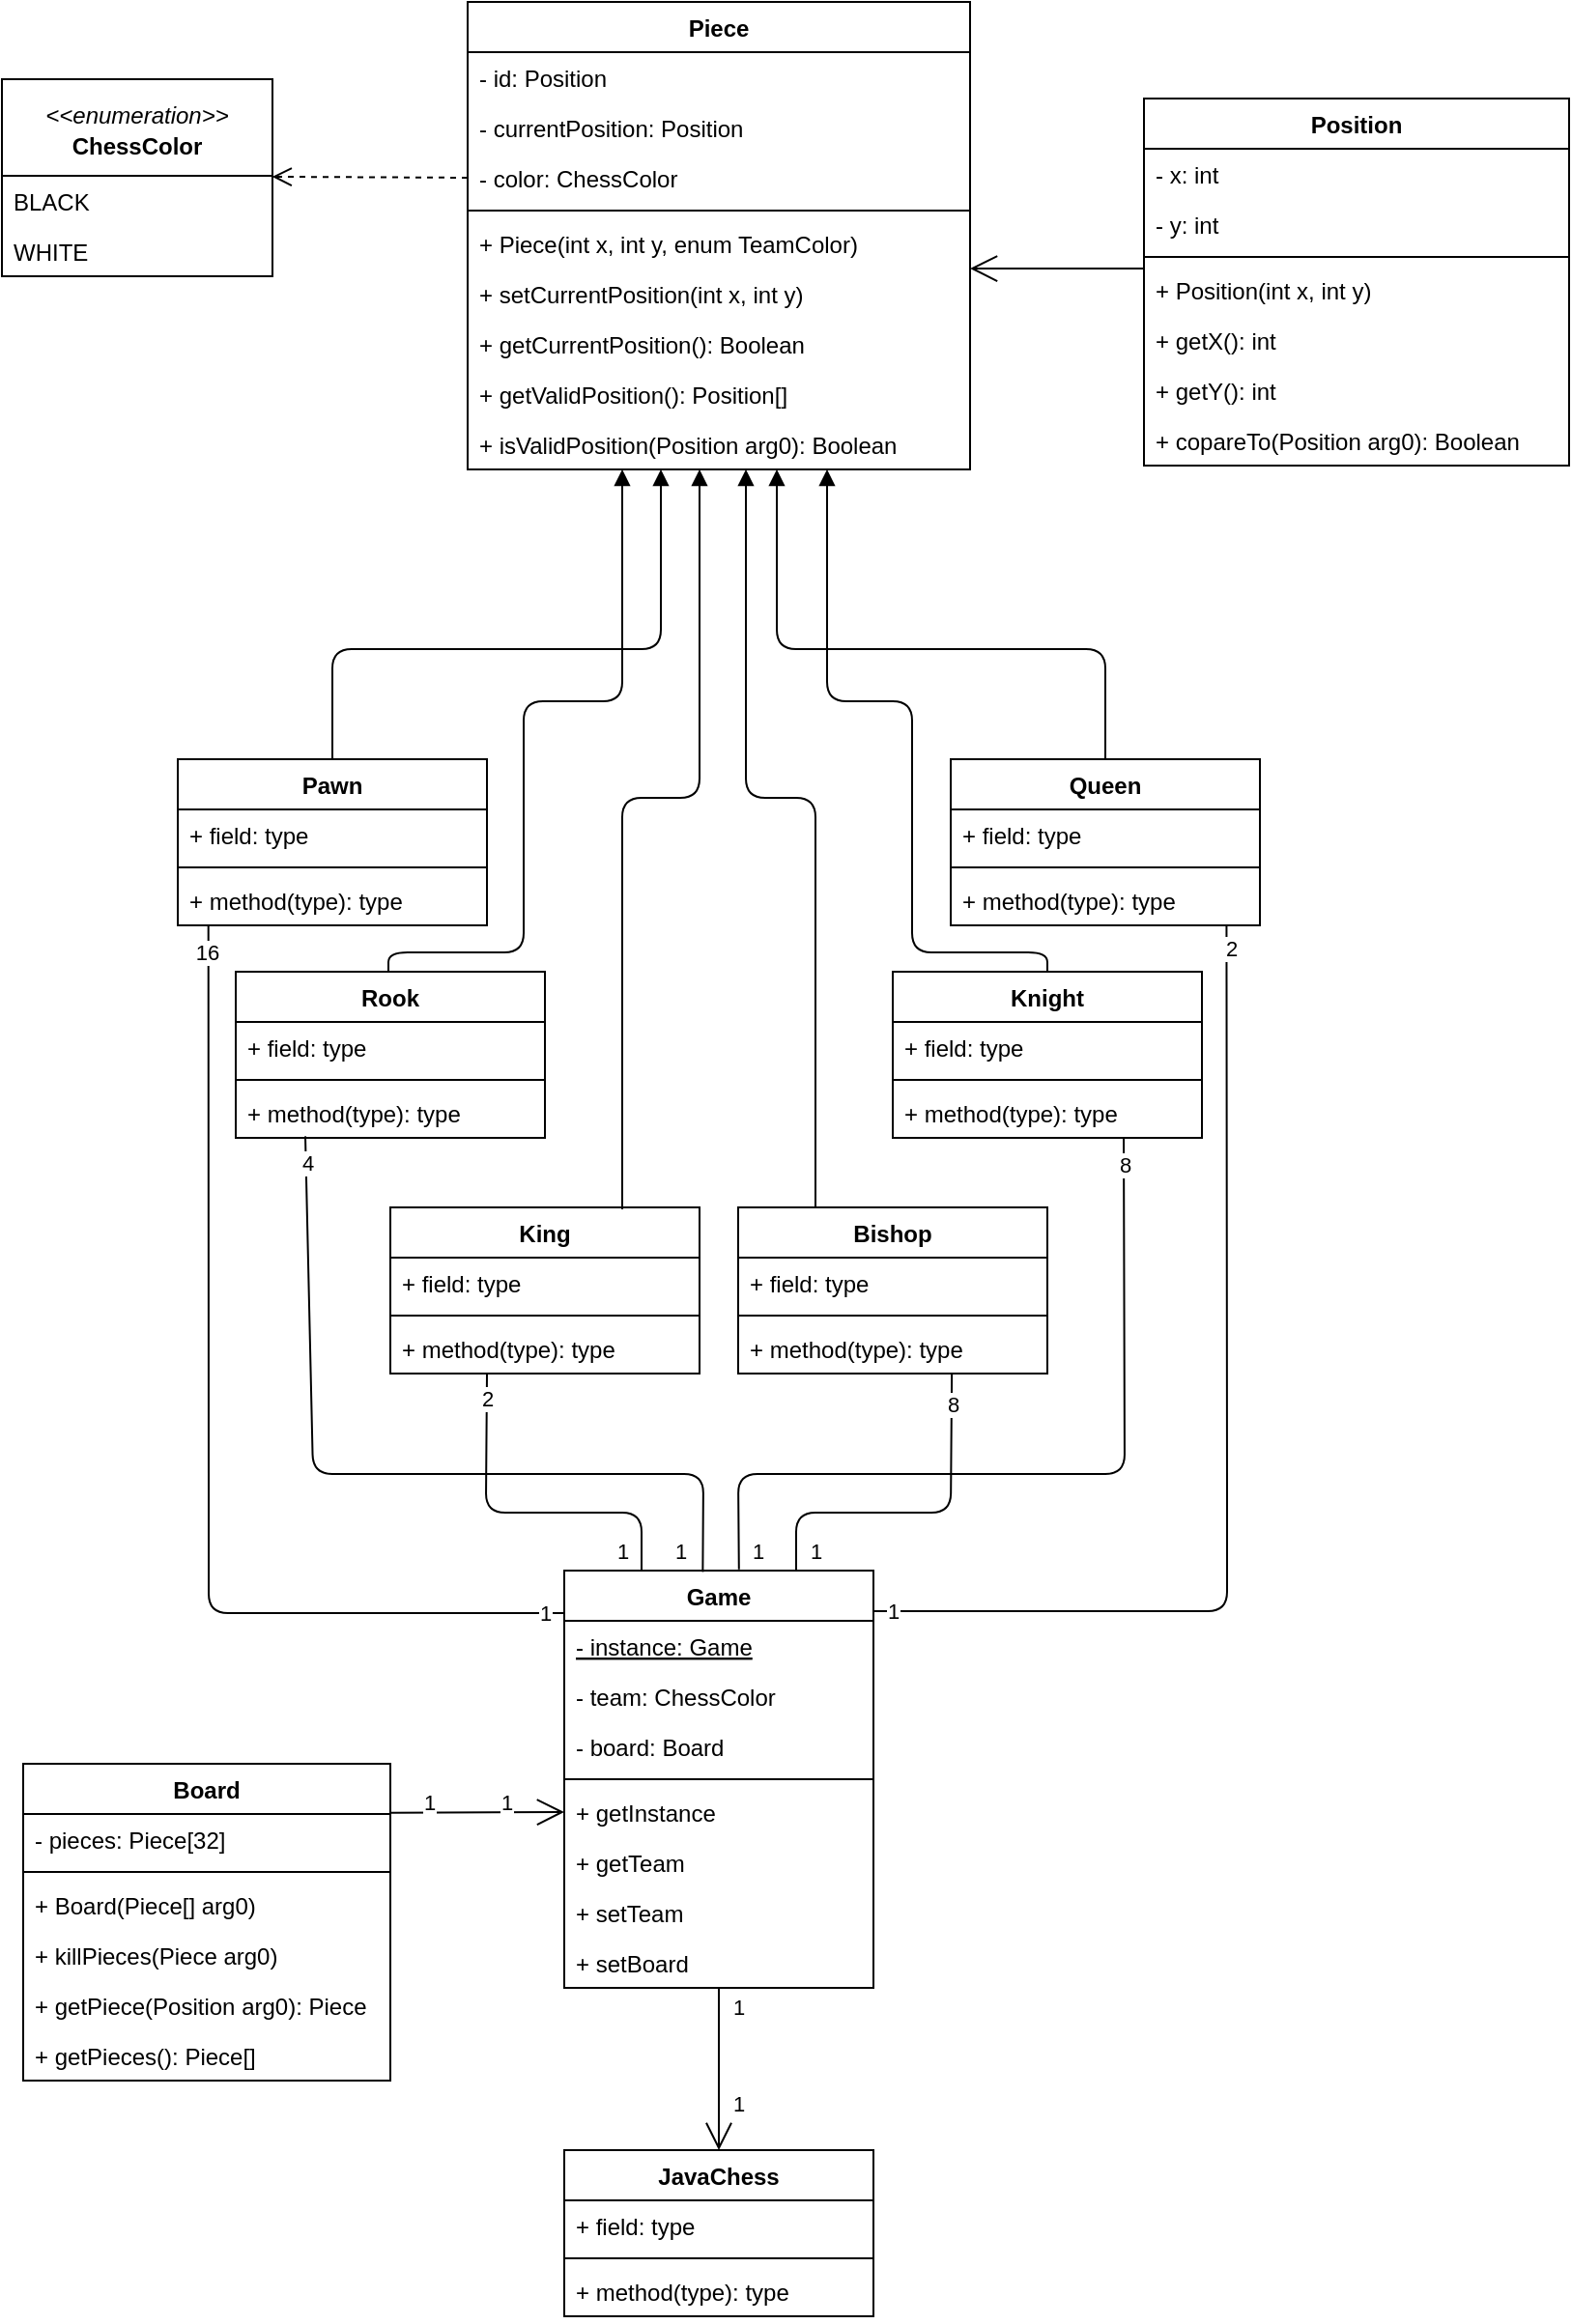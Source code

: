<mxfile version="15.1.4" type="device"><diagram id="QiO1Wd_Hvcqk1EZPamI7" name="Page-1"><mxGraphModel dx="1963" dy="2552" grid="1" gridSize="10" guides="1" tooltips="1" connect="1" arrows="1" fold="1" page="1" pageScale="1" pageWidth="827" pageHeight="1169" math="0" shadow="0"><root><mxCell id="0"/><mxCell id="1" parent="0"/><mxCell id="n-QpUPMGMbVqNo4bRFKj-1" value="Piece" style="swimlane;fontStyle=1;align=center;verticalAlign=top;childLayout=stackLayout;horizontal=1;startSize=26;horizontalStack=0;resizeParent=1;resizeParentMax=0;resizeLast=0;collapsible=1;marginBottom=0;" parent="1" vertex="1"><mxGeometry x="671" y="-502" width="260" height="242" as="geometry"><mxRectangle x="320" y="60" width="70" height="26" as="alternateBounds"/></mxGeometry></mxCell><mxCell id="n-QpUPMGMbVqNo4bRFKj-74" value="- id: Position" style="text;strokeColor=none;fillColor=none;align=left;verticalAlign=top;spacingLeft=4;spacingRight=4;overflow=hidden;rotatable=0;points=[[0,0.5],[1,0.5]];portConstraint=eastwest;" parent="n-QpUPMGMbVqNo4bRFKj-1" vertex="1"><mxGeometry y="26" width="260" height="26" as="geometry"/></mxCell><mxCell id="-I5WOuQX6gCvsFCNPDKH-1" value="- currentPosition: Position" style="text;strokeColor=none;fillColor=none;align=left;verticalAlign=top;spacingLeft=4;spacingRight=4;overflow=hidden;rotatable=0;points=[[0,0.5],[1,0.5]];portConstraint=eastwest;" parent="n-QpUPMGMbVqNo4bRFKj-1" vertex="1"><mxGeometry y="52" width="260" height="26" as="geometry"/></mxCell><mxCell id="y1pp2kPINJk6-udKGznK-7" value="- color: ChessColor" style="text;strokeColor=none;fillColor=none;align=left;verticalAlign=top;spacingLeft=4;spacingRight=4;overflow=hidden;rotatable=0;points=[[0,0.5],[1,0.5]];portConstraint=eastwest;" vertex="1" parent="n-QpUPMGMbVqNo4bRFKj-1"><mxGeometry y="78" width="260" height="26" as="geometry"/></mxCell><mxCell id="n-QpUPMGMbVqNo4bRFKj-3" value="" style="line;strokeWidth=1;fillColor=none;align=left;verticalAlign=middle;spacingTop=-1;spacingLeft=3;spacingRight=3;rotatable=0;labelPosition=right;points=[];portConstraint=eastwest;" parent="n-QpUPMGMbVqNo4bRFKj-1" vertex="1"><mxGeometry y="104" width="260" height="8" as="geometry"/></mxCell><mxCell id="n-QpUPMGMbVqNo4bRFKj-4" value="+ Piece(int x, int y, enum TeamColor)" style="text;strokeColor=none;fillColor=none;align=left;verticalAlign=top;spacingLeft=4;spacingRight=4;overflow=hidden;rotatable=0;points=[[0,0.5],[1,0.5]];portConstraint=eastwest;" parent="n-QpUPMGMbVqNo4bRFKj-1" vertex="1"><mxGeometry y="112" width="260" height="26" as="geometry"/></mxCell><mxCell id="-I5WOuQX6gCvsFCNPDKH-3" value="+ setCurrentPosition(int x, int y)" style="text;strokeColor=none;fillColor=none;align=left;verticalAlign=top;spacingLeft=4;spacingRight=4;overflow=hidden;rotatable=0;points=[[0,0.5],[1,0.5]];portConstraint=eastwest;" parent="n-QpUPMGMbVqNo4bRFKj-1" vertex="1"><mxGeometry y="138" width="260" height="26" as="geometry"/></mxCell><mxCell id="n-QpUPMGMbVqNo4bRFKj-75" value="+ getCurrentPosition(): Boolean" style="text;strokeColor=none;fillColor=none;align=left;verticalAlign=top;spacingLeft=4;spacingRight=4;overflow=hidden;rotatable=0;points=[[0,0.5],[1,0.5]];portConstraint=eastwest;" parent="n-QpUPMGMbVqNo4bRFKj-1" vertex="1"><mxGeometry y="164" width="260" height="26" as="geometry"/></mxCell><mxCell id="n-QpUPMGMbVqNo4bRFKj-76" value="+ getValidPosition(): Position[]" style="text;strokeColor=none;fillColor=none;align=left;verticalAlign=top;spacingLeft=4;spacingRight=4;overflow=hidden;rotatable=0;points=[[0,0.5],[1,0.5]];portConstraint=eastwest;" parent="n-QpUPMGMbVqNo4bRFKj-1" vertex="1"><mxGeometry y="190" width="260" height="26" as="geometry"/></mxCell><mxCell id="n-QpUPMGMbVqNo4bRFKj-77" value="+ isValidPosition(Position arg0): Boolean" style="text;strokeColor=none;fillColor=none;align=left;verticalAlign=top;spacingLeft=4;spacingRight=4;overflow=hidden;rotatable=0;points=[[0,0.5],[1,0.5]];portConstraint=eastwest;" parent="n-QpUPMGMbVqNo4bRFKj-1" vertex="1"><mxGeometry y="216" width="260" height="26" as="geometry"/></mxCell><mxCell id="n-QpUPMGMbVqNo4bRFKj-9" value="Queen" style="swimlane;fontStyle=1;align=center;verticalAlign=top;childLayout=stackLayout;horizontal=1;startSize=26;horizontalStack=0;resizeParent=1;resizeParentMax=0;resizeLast=0;collapsible=1;marginBottom=0;" parent="1" vertex="1"><mxGeometry x="921" y="-110" width="160" height="86" as="geometry"/></mxCell><mxCell id="n-QpUPMGMbVqNo4bRFKj-10" value="+ field: type" style="text;strokeColor=none;fillColor=none;align=left;verticalAlign=top;spacingLeft=4;spacingRight=4;overflow=hidden;rotatable=0;points=[[0,0.5],[1,0.5]];portConstraint=eastwest;" parent="n-QpUPMGMbVqNo4bRFKj-9" vertex="1"><mxGeometry y="26" width="160" height="26" as="geometry"/></mxCell><mxCell id="n-QpUPMGMbVqNo4bRFKj-11" value="" style="line;strokeWidth=1;fillColor=none;align=left;verticalAlign=middle;spacingTop=-1;spacingLeft=3;spacingRight=3;rotatable=0;labelPosition=right;points=[];portConstraint=eastwest;" parent="n-QpUPMGMbVqNo4bRFKj-9" vertex="1"><mxGeometry y="52" width="160" height="8" as="geometry"/></mxCell><mxCell id="n-QpUPMGMbVqNo4bRFKj-12" value="+ method(type): type" style="text;strokeColor=none;fillColor=none;align=left;verticalAlign=top;spacingLeft=4;spacingRight=4;overflow=hidden;rotatable=0;points=[[0,0.5],[1,0.5]];portConstraint=eastwest;" parent="n-QpUPMGMbVqNo4bRFKj-9" vertex="1"><mxGeometry y="60" width="160" height="26" as="geometry"/></mxCell><mxCell id="n-QpUPMGMbVqNo4bRFKj-13" value="Bishop" style="swimlane;fontStyle=1;align=center;verticalAlign=top;childLayout=stackLayout;horizontal=1;startSize=26;horizontalStack=0;resizeParent=1;resizeParentMax=0;resizeLast=0;collapsible=1;marginBottom=0;" parent="1" vertex="1"><mxGeometry x="811" y="122" width="160" height="86" as="geometry"/></mxCell><mxCell id="n-QpUPMGMbVqNo4bRFKj-14" value="+ field: type" style="text;strokeColor=none;fillColor=none;align=left;verticalAlign=top;spacingLeft=4;spacingRight=4;overflow=hidden;rotatable=0;points=[[0,0.5],[1,0.5]];portConstraint=eastwest;" parent="n-QpUPMGMbVqNo4bRFKj-13" vertex="1"><mxGeometry y="26" width="160" height="26" as="geometry"/></mxCell><mxCell id="n-QpUPMGMbVqNo4bRFKj-15" value="" style="line;strokeWidth=1;fillColor=none;align=left;verticalAlign=middle;spacingTop=-1;spacingLeft=3;spacingRight=3;rotatable=0;labelPosition=right;points=[];portConstraint=eastwest;" parent="n-QpUPMGMbVqNo4bRFKj-13" vertex="1"><mxGeometry y="52" width="160" height="8" as="geometry"/></mxCell><mxCell id="n-QpUPMGMbVqNo4bRFKj-16" value="+ method(type): type" style="text;strokeColor=none;fillColor=none;align=left;verticalAlign=top;spacingLeft=4;spacingRight=4;overflow=hidden;rotatable=0;points=[[0,0.5],[1,0.5]];portConstraint=eastwest;" parent="n-QpUPMGMbVqNo4bRFKj-13" vertex="1"><mxGeometry y="60" width="160" height="26" as="geometry"/></mxCell><mxCell id="n-QpUPMGMbVqNo4bRFKj-17" value="Knight" style="swimlane;fontStyle=1;align=center;verticalAlign=top;childLayout=stackLayout;horizontal=1;startSize=26;horizontalStack=0;resizeParent=1;resizeParentMax=0;resizeLast=0;collapsible=1;marginBottom=0;" parent="1" vertex="1"><mxGeometry x="891" width="160" height="86" as="geometry"/></mxCell><mxCell id="n-QpUPMGMbVqNo4bRFKj-18" value="+ field: type" style="text;strokeColor=none;fillColor=none;align=left;verticalAlign=top;spacingLeft=4;spacingRight=4;overflow=hidden;rotatable=0;points=[[0,0.5],[1,0.5]];portConstraint=eastwest;" parent="n-QpUPMGMbVqNo4bRFKj-17" vertex="1"><mxGeometry y="26" width="160" height="26" as="geometry"/></mxCell><mxCell id="n-QpUPMGMbVqNo4bRFKj-19" value="" style="line;strokeWidth=1;fillColor=none;align=left;verticalAlign=middle;spacingTop=-1;spacingLeft=3;spacingRight=3;rotatable=0;labelPosition=right;points=[];portConstraint=eastwest;" parent="n-QpUPMGMbVqNo4bRFKj-17" vertex="1"><mxGeometry y="52" width="160" height="8" as="geometry"/></mxCell><mxCell id="n-QpUPMGMbVqNo4bRFKj-20" value="+ method(type): type" style="text;strokeColor=none;fillColor=none;align=left;verticalAlign=top;spacingLeft=4;spacingRight=4;overflow=hidden;rotatable=0;points=[[0,0.5],[1,0.5]];portConstraint=eastwest;" parent="n-QpUPMGMbVqNo4bRFKj-17" vertex="1"><mxGeometry y="60" width="160" height="26" as="geometry"/></mxCell><mxCell id="n-QpUPMGMbVqNo4bRFKj-21" value="Pawn" style="swimlane;fontStyle=1;align=center;verticalAlign=top;childLayout=stackLayout;horizontal=1;startSize=26;horizontalStack=0;resizeParent=1;resizeParentMax=0;resizeLast=0;collapsible=1;marginBottom=0;swimlaneLine=1;rounded=0;shadow=0;sketch=0;glass=0;" parent="1" vertex="1"><mxGeometry x="521" y="-110" width="160" height="86" as="geometry"><mxRectangle x="160" y="260" width="60" height="26" as="alternateBounds"/></mxGeometry></mxCell><mxCell id="n-QpUPMGMbVqNo4bRFKj-22" value="+ field: type" style="text;strokeColor=none;fillColor=none;align=left;verticalAlign=top;spacingLeft=4;spacingRight=4;overflow=hidden;rotatable=0;points=[[0,0.5],[1,0.5]];portConstraint=eastwest;" parent="n-QpUPMGMbVqNo4bRFKj-21" vertex="1"><mxGeometry y="26" width="160" height="26" as="geometry"/></mxCell><mxCell id="n-QpUPMGMbVqNo4bRFKj-23" value="" style="line;strokeWidth=1;fillColor=none;align=left;verticalAlign=middle;spacingTop=-1;spacingLeft=3;spacingRight=3;rotatable=0;labelPosition=right;points=[];portConstraint=eastwest;" parent="n-QpUPMGMbVqNo4bRFKj-21" vertex="1"><mxGeometry y="52" width="160" height="8" as="geometry"/></mxCell><mxCell id="n-QpUPMGMbVqNo4bRFKj-24" value="+ method(type): type" style="text;strokeColor=none;fillColor=none;align=left;verticalAlign=top;spacingLeft=4;spacingRight=4;overflow=hidden;rotatable=0;points=[[0,0.5],[1,0.5]];portConstraint=eastwest;" parent="n-QpUPMGMbVqNo4bRFKj-21" vertex="1"><mxGeometry y="60" width="160" height="26" as="geometry"/></mxCell><mxCell id="n-QpUPMGMbVqNo4bRFKj-25" value="Rook" style="swimlane;fontStyle=1;align=center;verticalAlign=top;childLayout=stackLayout;horizontal=1;startSize=26;horizontalStack=0;resizeParent=1;resizeParentMax=0;resizeLast=0;collapsible=1;marginBottom=0;" parent="1" vertex="1"><mxGeometry x="551" width="160" height="86" as="geometry"/></mxCell><mxCell id="n-QpUPMGMbVqNo4bRFKj-26" value="+ field: type" style="text;strokeColor=none;fillColor=none;align=left;verticalAlign=top;spacingLeft=4;spacingRight=4;overflow=hidden;rotatable=0;points=[[0,0.5],[1,0.5]];portConstraint=eastwest;" parent="n-QpUPMGMbVqNo4bRFKj-25" vertex="1"><mxGeometry y="26" width="160" height="26" as="geometry"/></mxCell><mxCell id="n-QpUPMGMbVqNo4bRFKj-27" value="" style="line;strokeWidth=1;fillColor=none;align=left;verticalAlign=middle;spacingTop=-1;spacingLeft=3;spacingRight=3;rotatable=0;labelPosition=right;points=[];portConstraint=eastwest;" parent="n-QpUPMGMbVqNo4bRFKj-25" vertex="1"><mxGeometry y="52" width="160" height="8" as="geometry"/></mxCell><mxCell id="n-QpUPMGMbVqNo4bRFKj-28" value="+ method(type): type" style="text;strokeColor=none;fillColor=none;align=left;verticalAlign=top;spacingLeft=4;spacingRight=4;overflow=hidden;rotatable=0;points=[[0,0.5],[1,0.5]];portConstraint=eastwest;" parent="n-QpUPMGMbVqNo4bRFKj-25" vertex="1"><mxGeometry y="60" width="160" height="26" as="geometry"/></mxCell><mxCell id="n-QpUPMGMbVqNo4bRFKj-29" value="Game" style="swimlane;fontStyle=1;align=center;verticalAlign=top;childLayout=stackLayout;horizontal=1;startSize=26;horizontalStack=0;resizeParent=1;resizeParentMax=0;resizeLast=0;collapsible=1;marginBottom=0;" parent="1" vertex="1"><mxGeometry x="721" y="310" width="160" height="216" as="geometry"><mxRectangle x="340" y="950" width="70" height="26" as="alternateBounds"/></mxGeometry></mxCell><mxCell id="n-QpUPMGMbVqNo4bRFKj-30" value="- instance: Game" style="text;strokeColor=none;fillColor=none;align=left;verticalAlign=top;spacingLeft=4;spacingRight=4;overflow=hidden;rotatable=0;points=[[0,0.5],[1,0.5]];portConstraint=eastwest;fontStyle=4" parent="n-QpUPMGMbVqNo4bRFKj-29" vertex="1"><mxGeometry y="26" width="160" height="26" as="geometry"/></mxCell><mxCell id="y1pp2kPINJk6-udKGznK-51" value="- team: ChessColor" style="text;strokeColor=none;fillColor=none;align=left;verticalAlign=top;spacingLeft=4;spacingRight=4;overflow=hidden;rotatable=0;points=[[0,0.5],[1,0.5]];portConstraint=eastwest;" vertex="1" parent="n-QpUPMGMbVqNo4bRFKj-29"><mxGeometry y="52" width="160" height="26" as="geometry"/></mxCell><mxCell id="y1pp2kPINJk6-udKGznK-49" value="- board: Board" style="text;strokeColor=none;fillColor=none;align=left;verticalAlign=top;spacingLeft=4;spacingRight=4;overflow=hidden;rotatable=0;points=[[0,0.5],[1,0.5]];portConstraint=eastwest;" vertex="1" parent="n-QpUPMGMbVqNo4bRFKj-29"><mxGeometry y="78" width="160" height="26" as="geometry"/></mxCell><mxCell id="n-QpUPMGMbVqNo4bRFKj-31" value="" style="line;strokeWidth=1;fillColor=none;align=left;verticalAlign=middle;spacingTop=-1;spacingLeft=3;spacingRight=3;rotatable=0;labelPosition=right;points=[];portConstraint=eastwest;" parent="n-QpUPMGMbVqNo4bRFKj-29" vertex="1"><mxGeometry y="104" width="160" height="8" as="geometry"/></mxCell><mxCell id="n-QpUPMGMbVqNo4bRFKj-32" value="+ getInstance" style="text;strokeColor=none;fillColor=none;align=left;verticalAlign=top;spacingLeft=4;spacingRight=4;overflow=hidden;rotatable=0;points=[[0,0.5],[1,0.5]];portConstraint=eastwest;" parent="n-QpUPMGMbVqNo4bRFKj-29" vertex="1"><mxGeometry y="112" width="160" height="26" as="geometry"/></mxCell><mxCell id="y1pp2kPINJk6-udKGznK-52" value="+ getTeam" style="text;strokeColor=none;fillColor=none;align=left;verticalAlign=top;spacingLeft=4;spacingRight=4;overflow=hidden;rotatable=0;points=[[0,0.5],[1,0.5]];portConstraint=eastwest;" vertex="1" parent="n-QpUPMGMbVqNo4bRFKj-29"><mxGeometry y="138" width="160" height="26" as="geometry"/></mxCell><mxCell id="y1pp2kPINJk6-udKGznK-53" value="+ setTeam" style="text;strokeColor=none;fillColor=none;align=left;verticalAlign=top;spacingLeft=4;spacingRight=4;overflow=hidden;rotatable=0;points=[[0,0.5],[1,0.5]];portConstraint=eastwest;" vertex="1" parent="n-QpUPMGMbVqNo4bRFKj-29"><mxGeometry y="164" width="160" height="26" as="geometry"/></mxCell><mxCell id="y1pp2kPINJk6-udKGznK-55" value="+ setBoard" style="text;strokeColor=none;fillColor=none;align=left;verticalAlign=top;spacingLeft=4;spacingRight=4;overflow=hidden;rotatable=0;points=[[0,0.5],[1,0.5]];portConstraint=eastwest;" vertex="1" parent="n-QpUPMGMbVqNo4bRFKj-29"><mxGeometry y="190" width="160" height="26" as="geometry"/></mxCell><mxCell id="n-QpUPMGMbVqNo4bRFKj-47" value="" style="endArrow=block;endFill=1;html=1;edgeStyle=orthogonalEdgeStyle;align=left;verticalAlign=top;exitX=0.5;exitY=0;exitDx=0;exitDy=0;" parent="1" source="n-QpUPMGMbVqNo4bRFKj-9" edge="1"><mxGeometry x="-1" relative="1" as="geometry"><mxPoint x="811" y="-100" as="sourcePoint"/><mxPoint x="831" y="-260" as="targetPoint"/><Array as="points"><mxPoint x="1001" y="-167"/><mxPoint x="831" y="-167"/></Array></mxGeometry></mxCell><mxCell id="n-QpUPMGMbVqNo4bRFKj-48" value="" style="endArrow=block;endFill=1;html=1;edgeStyle=orthogonalEdgeStyle;align=left;verticalAlign=top;exitX=0.5;exitY=0;exitDx=0;exitDy=0;" parent="1" source="n-QpUPMGMbVqNo4bRFKj-21" edge="1"><mxGeometry x="-1" relative="1" as="geometry"><mxPoint x="630.86" y="-140" as="sourcePoint"/><mxPoint x="771" y="-260" as="targetPoint"/><Array as="points"><mxPoint x="601" y="-167"/><mxPoint x="771" y="-167"/></Array></mxGeometry></mxCell><mxCell id="n-QpUPMGMbVqNo4bRFKj-49" value="" style="endArrow=block;endFill=1;html=1;edgeStyle=orthogonalEdgeStyle;align=left;verticalAlign=top;exitX=0.5;exitY=0;exitDx=0;exitDy=0;" parent="1" source="n-QpUPMGMbVqNo4bRFKj-17" edge="1"><mxGeometry x="-1" relative="1" as="geometry"><mxPoint x="811" y="-100" as="sourcePoint"/><mxPoint x="857" y="-260" as="targetPoint"/><Array as="points"><mxPoint x="971" y="-10"/><mxPoint x="901" y="-10"/><mxPoint x="901" y="-140"/><mxPoint x="857" y="-140"/></Array></mxGeometry></mxCell><mxCell id="n-QpUPMGMbVqNo4bRFKj-50" value="" style="endArrow=block;endFill=1;html=1;edgeStyle=orthogonalEdgeStyle;align=left;verticalAlign=top;exitX=0.5;exitY=0;exitDx=0;exitDy=0;" parent="1" edge="1"><mxGeometry x="-1" relative="1" as="geometry"><mxPoint x="630" as="sourcePoint"/><mxPoint x="751" y="-260" as="targetPoint"/><Array as="points"><mxPoint x="630" y="-10"/><mxPoint x="700" y="-10"/><mxPoint x="700" y="-140"/><mxPoint x="751" y="-140"/></Array></mxGeometry></mxCell><mxCell id="n-QpUPMGMbVqNo4bRFKj-5" value="King" style="swimlane;fontStyle=1;align=center;verticalAlign=top;childLayout=stackLayout;horizontal=1;startSize=26;horizontalStack=0;resizeParent=1;resizeParentMax=0;resizeLast=0;collapsible=1;marginBottom=0;" parent="1" vertex="1"><mxGeometry x="631" y="122" width="160" height="86" as="geometry"/></mxCell><mxCell id="n-QpUPMGMbVqNo4bRFKj-6" value="+ field: type" style="text;align=left;verticalAlign=top;spacingLeft=4;spacingRight=4;overflow=hidden;rotatable=0;points=[[0,0.5],[1,0.5]];portConstraint=eastwest;" parent="n-QpUPMGMbVqNo4bRFKj-5" vertex="1"><mxGeometry y="26" width="160" height="26" as="geometry"/></mxCell><mxCell id="n-QpUPMGMbVqNo4bRFKj-7" value="" style="line;strokeWidth=1;fillColor=none;align=left;verticalAlign=middle;spacingTop=-1;spacingLeft=3;spacingRight=3;rotatable=0;labelPosition=right;points=[];portConstraint=eastwest;" parent="n-QpUPMGMbVqNo4bRFKj-5" vertex="1"><mxGeometry y="52" width="160" height="8" as="geometry"/></mxCell><mxCell id="n-QpUPMGMbVqNo4bRFKj-8" value="+ method(type): type" style="text;strokeColor=none;fillColor=none;align=left;verticalAlign=top;spacingLeft=4;spacingRight=4;overflow=hidden;rotatable=0;points=[[0,0.5],[1,0.5]];portConstraint=eastwest;" parent="n-QpUPMGMbVqNo4bRFKj-5" vertex="1"><mxGeometry y="60" width="160" height="26" as="geometry"/></mxCell><mxCell id="n-QpUPMGMbVqNo4bRFKj-54" value="" style="endArrow=block;endFill=1;html=1;edgeStyle=orthogonalEdgeStyle;align=left;verticalAlign=top;exitX=0.25;exitY=0;exitDx=0;exitDy=0;" parent="1" source="n-QpUPMGMbVqNo4bRFKj-13" edge="1"><mxGeometry x="-1" relative="1" as="geometry"><mxPoint x="631" y="10" as="sourcePoint"/><mxPoint x="815" y="-260" as="targetPoint"/><Array as="points"><mxPoint x="851" y="-90"/><mxPoint x="815" y="-90"/></Array></mxGeometry></mxCell><mxCell id="n-QpUPMGMbVqNo4bRFKj-56" value="" style="endArrow=block;endFill=1;html=1;edgeStyle=orthogonalEdgeStyle;align=left;verticalAlign=top;" parent="1" edge="1"><mxGeometry x="-1" relative="1" as="geometry"><mxPoint x="751" y="123" as="sourcePoint"/><mxPoint x="791" y="-260" as="targetPoint"/><Array as="points"><mxPoint x="751" y="-90"/><mxPoint x="791" y="-90"/></Array></mxGeometry></mxCell><mxCell id="n-QpUPMGMbVqNo4bRFKj-61" value="1" style="endArrow=none;html=1;entryX=0.565;entryY=-0.007;entryDx=0;entryDy=0;exitX=0.747;exitY=0.995;exitDx=0;exitDy=0;exitPerimeter=0;entryPerimeter=0;" parent="1" source="n-QpUPMGMbVqNo4bRFKj-20" edge="1"><mxGeometry x="0.956" y="10" width="50" height="50" relative="1" as="geometry"><mxPoint x="761" y="290" as="sourcePoint"/><mxPoint x="811.4" y="309.398" as="targetPoint"/><Array as="points"><mxPoint x="1011" y="260"/><mxPoint x="811" y="260"/></Array><mxPoint as="offset"/></mxGeometry></mxCell><mxCell id="y1pp2kPINJk6-udKGznK-63" value="8" style="edgeLabel;html=1;align=center;verticalAlign=middle;resizable=0;points=[];" vertex="1" connectable="0" parent="n-QpUPMGMbVqNo4bRFKj-61"><mxGeometry x="-0.934" relative="1" as="geometry"><mxPoint as="offset"/></mxGeometry></mxCell><mxCell id="n-QpUPMGMbVqNo4bRFKj-62" value="1" style="endArrow=none;html=1;exitX=0.892;exitY=0.984;exitDx=0;exitDy=0;exitPerimeter=0;entryX=1.002;entryY=0.097;entryDx=0;entryDy=0;entryPerimeter=0;" parent="1" source="n-QpUPMGMbVqNo4bRFKj-12" edge="1" target="n-QpUPMGMbVqNo4bRFKj-29"><mxGeometry x="0.964" width="50" height="50" relative="1" as="geometry"><mxPoint x="1090.52" y="180.0" as="sourcePoint"/><mxPoint x="901" y="350" as="targetPoint"/><Array as="points"><mxPoint x="1064" y="274"/><mxPoint x="1064" y="331"/><mxPoint x="986" y="331"/></Array><mxPoint as="offset"/></mxGeometry></mxCell><mxCell id="y1pp2kPINJk6-udKGznK-61" value="2" style="edgeLabel;html=1;align=center;verticalAlign=middle;resizable=0;points=[];" vertex="1" connectable="0" parent="n-QpUPMGMbVqNo4bRFKj-62"><mxGeometry x="-0.953" y="2" relative="1" as="geometry"><mxPoint as="offset"/></mxGeometry></mxCell><mxCell id="n-QpUPMGMbVqNo4bRFKj-64" value="1" style="endArrow=none;html=1;entryX=0.75;entryY=0;entryDx=0;entryDy=0;exitX=0.691;exitY=1.019;exitDx=0;exitDy=0;exitPerimeter=0;" parent="1" source="n-QpUPMGMbVqNo4bRFKj-16" edge="1"><mxGeometry x="0.89" y="10" width="50" height="50" relative="1" as="geometry"><mxPoint x="921" y="220" as="sourcePoint"/><mxPoint x="841" y="310" as="targetPoint"/><Array as="points"><mxPoint x="921" y="280"/><mxPoint x="841" y="280"/></Array><mxPoint as="offset"/></mxGeometry></mxCell><mxCell id="y1pp2kPINJk6-udKGznK-66" value="8" style="edgeLabel;html=1;align=center;verticalAlign=middle;resizable=0;points=[];" vertex="1" connectable="0" parent="n-QpUPMGMbVqNo4bRFKj-64"><mxGeometry x="-0.829" relative="1" as="geometry"><mxPoint as="offset"/></mxGeometry></mxCell><mxCell id="n-QpUPMGMbVqNo4bRFKj-65" value="1" style="endArrow=none;html=1;entryX=0.25;entryY=0;entryDx=0;entryDy=0;exitX=0.691;exitY=1.019;exitDx=0;exitDy=0;exitPerimeter=0;" parent="1" edge="1"><mxGeometry x="0.89" y="-10" width="50" height="50" relative="1" as="geometry"><mxPoint x="681.0" y="208.494" as="sourcePoint"/><mxPoint x="761" y="310" as="targetPoint"/><Array as="points"><mxPoint x="680.44" y="280"/><mxPoint x="761" y="280"/></Array><mxPoint as="offset"/></mxGeometry></mxCell><mxCell id="y1pp2kPINJk6-udKGznK-64" value="2" style="edgeLabel;html=1;align=center;verticalAlign=middle;resizable=0;points=[];" vertex="1" connectable="0" parent="n-QpUPMGMbVqNo4bRFKj-65"><mxGeometry x="-0.86" relative="1" as="geometry"><mxPoint as="offset"/></mxGeometry></mxCell><mxCell id="n-QpUPMGMbVqNo4bRFKj-66" value="1" style="endArrow=none;html=1;entryX=0.448;entryY=0.008;entryDx=0;entryDy=0;exitX=0.225;exitY=0.969;exitDx=0;exitDy=0;exitPerimeter=0;entryPerimeter=0;" parent="1" source="n-QpUPMGMbVqNo4bRFKj-28" edge="1"><mxGeometry x="0.95" y="-12" width="50" height="50" relative="1" as="geometry"><mxPoint x="1010.52" y="86.0" as="sourcePoint"/><mxPoint x="792.68" y="310.688" as="targetPoint"/><Array as="points"><mxPoint x="591" y="260"/><mxPoint x="793" y="260"/></Array><mxPoint as="offset"/></mxGeometry></mxCell><mxCell id="y1pp2kPINJk6-udKGznK-62" value="4" style="edgeLabel;html=1;align=center;verticalAlign=middle;resizable=0;points=[];" vertex="1" connectable="0" parent="n-QpUPMGMbVqNo4bRFKj-66"><mxGeometry x="-0.934" relative="1" as="geometry"><mxPoint as="offset"/></mxGeometry></mxCell><mxCell id="n-QpUPMGMbVqNo4bRFKj-67" value="1" style="endArrow=none;html=1;exitX=0.099;exitY=1.005;exitDx=0;exitDy=0;exitPerimeter=0;entryX=0;entryY=0.102;entryDx=0;entryDy=0;entryPerimeter=0;" parent="1" source="n-QpUPMGMbVqNo4bRFKj-24" target="n-QpUPMGMbVqNo4bRFKj-29" edge="1"><mxGeometry x="0.963" width="50" height="50" relative="1" as="geometry"><mxPoint x="1073.72" y="-14.416" as="sourcePoint"/><mxPoint x="711" y="340" as="targetPoint"/><Array as="points"><mxPoint x="537" y="284"/><mxPoint x="537" y="332"/><mxPoint x="691" y="332"/></Array><mxPoint as="offset"/></mxGeometry></mxCell><mxCell id="y1pp2kPINJk6-udKGznK-60" value="16" style="edgeLabel;html=1;align=center;verticalAlign=middle;resizable=0;points=[];" vertex="1" connectable="0" parent="n-QpUPMGMbVqNo4bRFKj-67"><mxGeometry x="-0.85" y="-2" relative="1" as="geometry"><mxPoint x="1" y="-27" as="offset"/></mxGeometry></mxCell><mxCell id="n-QpUPMGMbVqNo4bRFKj-78" value="Position" style="swimlane;fontStyle=1;align=center;verticalAlign=top;childLayout=stackLayout;horizontal=1;startSize=26;horizontalStack=0;resizeParent=1;resizeParentMax=0;resizeLast=0;collapsible=1;marginBottom=0;" parent="1" vertex="1"><mxGeometry x="1021" y="-452" width="220" height="190" as="geometry"><mxRectangle x="320" y="60" width="70" height="26" as="alternateBounds"/></mxGeometry></mxCell><mxCell id="n-QpUPMGMbVqNo4bRFKj-79" value="- x: int" style="text;strokeColor=none;fillColor=none;align=left;verticalAlign=top;spacingLeft=4;spacingRight=4;overflow=hidden;rotatable=0;points=[[0,0.5],[1,0.5]];portConstraint=eastwest;" parent="n-QpUPMGMbVqNo4bRFKj-78" vertex="1"><mxGeometry y="26" width="220" height="26" as="geometry"/></mxCell><mxCell id="n-QpUPMGMbVqNo4bRFKj-80" value="- y: int" style="text;strokeColor=none;fillColor=none;align=left;verticalAlign=top;spacingLeft=4;spacingRight=4;overflow=hidden;rotatable=0;points=[[0,0.5],[1,0.5]];portConstraint=eastwest;" parent="n-QpUPMGMbVqNo4bRFKj-78" vertex="1"><mxGeometry y="52" width="220" height="26" as="geometry"/></mxCell><mxCell id="n-QpUPMGMbVqNo4bRFKj-81" value="" style="line;strokeWidth=1;fillColor=none;align=left;verticalAlign=middle;spacingTop=-1;spacingLeft=3;spacingRight=3;rotatable=0;labelPosition=right;points=[];portConstraint=eastwest;" parent="n-QpUPMGMbVqNo4bRFKj-78" vertex="1"><mxGeometry y="78" width="220" height="8" as="geometry"/></mxCell><mxCell id="n-QpUPMGMbVqNo4bRFKj-85" value="+ Position(int x, int y)" style="text;strokeColor=none;fillColor=none;align=left;verticalAlign=top;spacingLeft=4;spacingRight=4;overflow=hidden;rotatable=0;points=[[0,0.5],[1,0.5]];portConstraint=eastwest;" parent="n-QpUPMGMbVqNo4bRFKj-78" vertex="1"><mxGeometry y="86" width="220" height="26" as="geometry"/></mxCell><mxCell id="-I5WOuQX6gCvsFCNPDKH-4" value="+ getX(): int" style="text;strokeColor=none;fillColor=none;align=left;verticalAlign=top;spacingLeft=4;spacingRight=4;overflow=hidden;rotatable=0;points=[[0,0.5],[1,0.5]];portConstraint=eastwest;" parent="n-QpUPMGMbVqNo4bRFKj-78" vertex="1"><mxGeometry y="112" width="220" height="26" as="geometry"/></mxCell><mxCell id="n-QpUPMGMbVqNo4bRFKj-86" value="+ getY(): int" style="text;strokeColor=none;fillColor=none;align=left;verticalAlign=top;spacingLeft=4;spacingRight=4;overflow=hidden;rotatable=0;points=[[0,0.5],[1,0.5]];portConstraint=eastwest;" parent="n-QpUPMGMbVqNo4bRFKj-78" vertex="1"><mxGeometry y="138" width="220" height="26" as="geometry"/></mxCell><mxCell id="-I5WOuQX6gCvsFCNPDKH-2" value="+ copareTo(Position arg0): Boolean" style="text;strokeColor=none;fillColor=none;align=left;verticalAlign=top;spacingLeft=4;spacingRight=4;overflow=hidden;rotatable=0;points=[[0,0.5],[1,0.5]];portConstraint=eastwest;" parent="n-QpUPMGMbVqNo4bRFKj-78" vertex="1"><mxGeometry y="164" width="220" height="26" as="geometry"/></mxCell><mxCell id="n-QpUPMGMbVqNo4bRFKj-88" value="" style="endArrow=open;endFill=1;endSize=12;html=1;exitX=-0.002;exitY=0.079;exitDx=0;exitDy=0;exitPerimeter=0;" parent="1" source="n-QpUPMGMbVqNo4bRFKj-85" edge="1"><mxGeometry width="160" relative="1" as="geometry"><mxPoint x="1011" y="-344" as="sourcePoint"/><mxPoint x="931" y="-364" as="targetPoint"/></mxGeometry></mxCell><mxCell id="y1pp2kPINJk6-udKGznK-6" value="1" style="endArrow=open;endFill=1;endSize=12;html=1;exitX=1.002;exitY=0.155;exitDx=0;exitDy=0;exitPerimeter=0;jumpSize=6;" edge="1" parent="1"><mxGeometry x="-0.562" y="5" width="160" relative="1" as="geometry"><mxPoint x="631.38" y="435.42" as="sourcePoint"/><mxPoint x="721" y="435" as="targetPoint"/><mxPoint as="offset"/></mxGeometry></mxCell><mxCell id="y1pp2kPINJk6-udKGznK-59" value="1" style="edgeLabel;html=1;align=center;verticalAlign=middle;resizable=0;points=[];" vertex="1" connectable="0" parent="y1pp2kPINJk6-udKGznK-6"><mxGeometry x="0.28" relative="1" as="geometry"><mxPoint x="2" y="-5" as="offset"/></mxGeometry></mxCell><mxCell id="y1pp2kPINJk6-udKGznK-31" value="" style="group" vertex="1" connectable="0" parent="1"><mxGeometry x="430" y="-462" width="140" height="128" as="geometry"/></mxCell><mxCell id="y1pp2kPINJk6-udKGznK-32" value="" style="group" vertex="1" connectable="0" parent="y1pp2kPINJk6-udKGznK-31"><mxGeometry width="140" height="128" as="geometry"/></mxCell><mxCell id="y1pp2kPINJk6-udKGznK-25" value="&lt;&lt;enumeration&gt;&gt;&#10;" style="swimlane;fontStyle=2;childLayout=stackLayout;horizontal=1;startSize=50;fillColor=none;horizontalStack=0;resizeParent=1;resizeParentMax=0;resizeLast=0;collapsible=1;marginBottom=0;" vertex="1" parent="y1pp2kPINJk6-udKGznK-32"><mxGeometry width="140" height="102" as="geometry"/></mxCell><mxCell id="y1pp2kPINJk6-udKGznK-26" value="BLACK" style="text;strokeColor=none;fillColor=none;align=left;verticalAlign=top;spacingLeft=4;spacingRight=4;overflow=hidden;rotatable=0;points=[[0,0.5],[1,0.5]];portConstraint=eastwest;" vertex="1" parent="y1pp2kPINJk6-udKGznK-25"><mxGeometry y="50" width="140" height="26" as="geometry"/></mxCell><mxCell id="y1pp2kPINJk6-udKGznK-28" value="WHITE" style="text;strokeColor=none;fillColor=none;align=left;verticalAlign=top;spacingLeft=4;spacingRight=4;overflow=hidden;rotatable=0;points=[[0,0.5],[1,0.5]];portConstraint=eastwest;" vertex="1" parent="y1pp2kPINJk6-udKGznK-25"><mxGeometry y="76" width="140" height="26" as="geometry"/></mxCell><mxCell id="y1pp2kPINJk6-udKGznK-29" value="ChessColor" style="text;align=center;fontStyle=1;verticalAlign=middle;spacingLeft=3;spacingRight=3;strokeColor=none;rotatable=0;points=[[0,0.5],[1,0.5]];portConstraint=eastwest;" vertex="1" parent="y1pp2kPINJk6-udKGznK-32"><mxGeometry x="30" y="21" width="80" height="26" as="geometry"/></mxCell><mxCell id="y1pp2kPINJk6-udKGznK-33" value="" style="html=1;verticalAlign=bottom;endArrow=open;dashed=1;endSize=8;exitX=0;exitY=0.5;exitDx=0;exitDy=0;entryX=0.999;entryY=0.018;entryDx=0;entryDy=0;entryPerimeter=0;" edge="1" parent="1" source="y1pp2kPINJk6-udKGznK-7" target="y1pp2kPINJk6-udKGznK-26"><mxGeometry relative="1" as="geometry"><mxPoint x="651" y="-392" as="sourcePoint"/><mxPoint x="552" y="-362" as="targetPoint"/></mxGeometry></mxCell><mxCell id="y1pp2kPINJk6-udKGznK-34" value="JavaChess" style="swimlane;fontStyle=1;align=center;verticalAlign=top;childLayout=stackLayout;horizontal=1;startSize=26;horizontalStack=0;resizeParent=1;resizeParentMax=0;resizeLast=0;collapsible=1;marginBottom=0;" vertex="1" parent="1"><mxGeometry x="721" y="610" width="160" height="86" as="geometry"><mxRectangle x="340" y="950" width="70" height="26" as="alternateBounds"/></mxGeometry></mxCell><mxCell id="y1pp2kPINJk6-udKGznK-35" value="+ field: type" style="text;strokeColor=none;fillColor=none;align=left;verticalAlign=top;spacingLeft=4;spacingRight=4;overflow=hidden;rotatable=0;points=[[0,0.5],[1,0.5]];portConstraint=eastwest;" vertex="1" parent="y1pp2kPINJk6-udKGznK-34"><mxGeometry y="26" width="160" height="26" as="geometry"/></mxCell><mxCell id="y1pp2kPINJk6-udKGznK-36" value="" style="line;strokeWidth=1;fillColor=none;align=left;verticalAlign=middle;spacingTop=-1;spacingLeft=3;spacingRight=3;rotatable=0;labelPosition=right;points=[];portConstraint=eastwest;" vertex="1" parent="y1pp2kPINJk6-udKGznK-34"><mxGeometry y="52" width="160" height="8" as="geometry"/></mxCell><mxCell id="y1pp2kPINJk6-udKGznK-37" value="+ method(type): type" style="text;strokeColor=none;fillColor=none;align=left;verticalAlign=top;spacingLeft=4;spacingRight=4;overflow=hidden;rotatable=0;points=[[0,0.5],[1,0.5]];portConstraint=eastwest;" vertex="1" parent="y1pp2kPINJk6-udKGznK-34"><mxGeometry y="60" width="160" height="26" as="geometry"/></mxCell><mxCell id="y1pp2kPINJk6-udKGznK-38" value="1" style="endArrow=open;endFill=1;endSize=12;html=1;entryX=0.5;entryY=0;entryDx=0;entryDy=0;exitX=0.5;exitY=1.009;exitDx=0;exitDy=0;exitPerimeter=0;" edge="1" parent="1" source="y1pp2kPINJk6-udKGznK-55" target="y1pp2kPINJk6-udKGznK-34"><mxGeometry x="0.422" y="10" width="160" relative="1" as="geometry"><mxPoint x="801" y="550" as="sourcePoint"/><mxPoint x="801.56" y="424.29" as="targetPoint"/><mxPoint as="offset"/></mxGeometry></mxCell><mxCell id="y1pp2kPINJk6-udKGznK-39" value="1" style="edgeLabel;html=1;align=center;verticalAlign=middle;resizable=0;points=[];" vertex="1" connectable="0" parent="y1pp2kPINJk6-udKGznK-38"><mxGeometry x="-0.532" y="2" relative="1" as="geometry"><mxPoint x="8" y="-10" as="offset"/></mxGeometry></mxCell><mxCell id="y1pp2kPINJk6-udKGznK-40" value="Board" style="swimlane;fontStyle=1;align=center;verticalAlign=top;childLayout=stackLayout;horizontal=1;startSize=26;horizontalStack=0;resizeParent=1;resizeParentMax=0;resizeLast=0;collapsible=1;marginBottom=0;" vertex="1" parent="1"><mxGeometry x="441" y="410" width="190" height="164" as="geometry"/></mxCell><mxCell id="y1pp2kPINJk6-udKGznK-41" value="- pieces: Piece[32]" style="text;strokeColor=none;fillColor=none;align=left;verticalAlign=top;spacingLeft=4;spacingRight=4;overflow=hidden;rotatable=0;points=[[0,0.5],[1,0.5]];portConstraint=eastwest;" vertex="1" parent="y1pp2kPINJk6-udKGznK-40"><mxGeometry y="26" width="190" height="26" as="geometry"/></mxCell><mxCell id="y1pp2kPINJk6-udKGznK-42" value="" style="line;strokeWidth=1;fillColor=none;align=left;verticalAlign=middle;spacingTop=-1;spacingLeft=3;spacingRight=3;rotatable=0;labelPosition=right;points=[];portConstraint=eastwest;" vertex="1" parent="y1pp2kPINJk6-udKGznK-40"><mxGeometry y="52" width="190" height="8" as="geometry"/></mxCell><mxCell id="y1pp2kPINJk6-udKGznK-43" value="+ Board(Piece[] arg0)" style="text;strokeColor=none;fillColor=none;align=left;verticalAlign=top;spacingLeft=4;spacingRight=4;overflow=hidden;rotatable=0;points=[[0,0.5],[1,0.5]];portConstraint=eastwest;" vertex="1" parent="y1pp2kPINJk6-udKGznK-40"><mxGeometry y="60" width="190" height="26" as="geometry"/></mxCell><mxCell id="y1pp2kPINJk6-udKGznK-46" value="+ killPieces(Piece arg0)" style="text;strokeColor=none;fillColor=none;align=left;verticalAlign=top;spacingLeft=4;spacingRight=4;overflow=hidden;rotatable=0;points=[[0,0.5],[1,0.5]];portConstraint=eastwest;" vertex="1" parent="y1pp2kPINJk6-udKGznK-40"><mxGeometry y="86" width="190" height="26" as="geometry"/></mxCell><mxCell id="y1pp2kPINJk6-udKGznK-45" value="+ getPiece(Position arg0): Piece" style="text;strokeColor=none;fillColor=none;align=left;verticalAlign=top;spacingLeft=4;spacingRight=4;overflow=hidden;rotatable=0;points=[[0,0.5],[1,0.5]];portConstraint=eastwest;" vertex="1" parent="y1pp2kPINJk6-udKGznK-40"><mxGeometry y="112" width="190" height="26" as="geometry"/></mxCell><mxCell id="y1pp2kPINJk6-udKGznK-47" value="+ getPieces(): Piece[]" style="text;strokeColor=none;fillColor=none;align=left;verticalAlign=top;spacingLeft=4;spacingRight=4;overflow=hidden;rotatable=0;points=[[0,0.5],[1,0.5]];portConstraint=eastwest;" vertex="1" parent="y1pp2kPINJk6-udKGznK-40"><mxGeometry y="138" width="190" height="26" as="geometry"/></mxCell></root></mxGraphModel></diagram></mxfile>